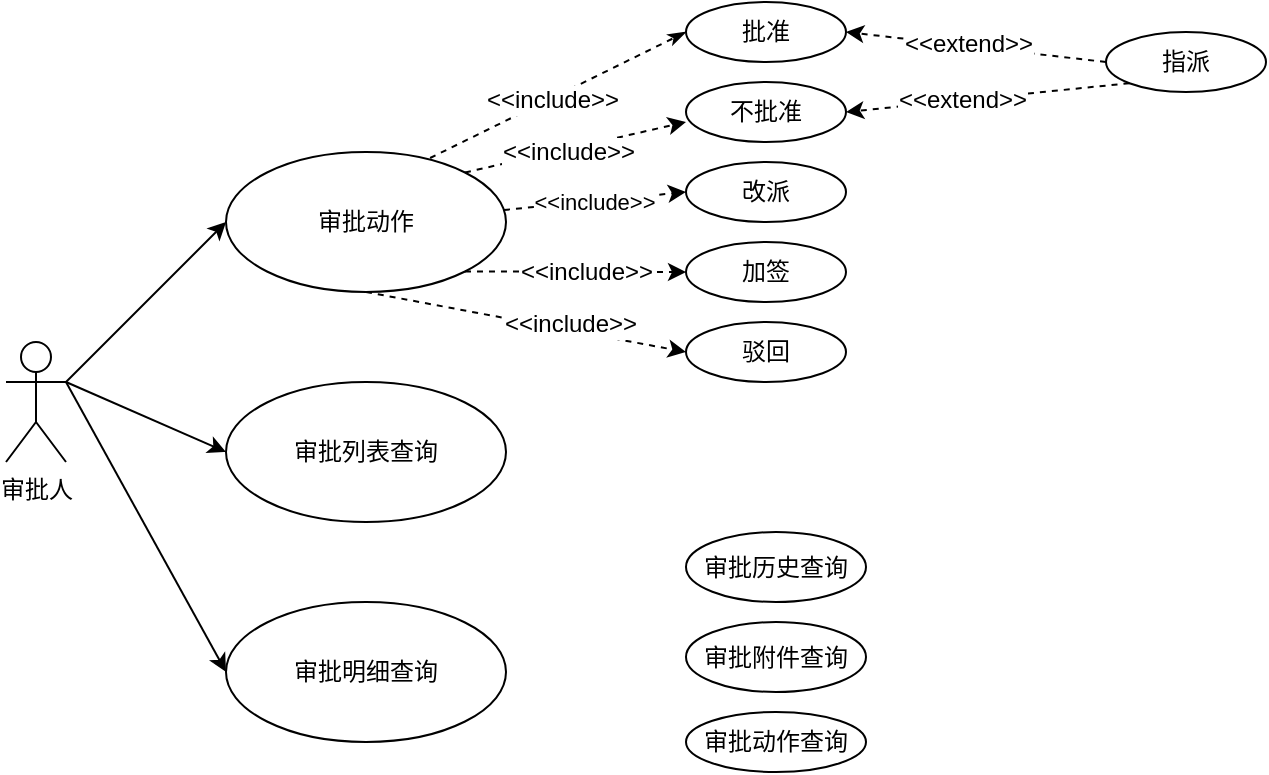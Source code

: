 <mxfile version="10.9.0" type="github"><diagram id="UgguKXTJ0CuWXtZt0lWa" name="第 1 页"><mxGraphModel dx="871" dy="521" grid="1" gridSize="10" guides="1" tooltips="1" connect="1" arrows="1" fold="1" page="1" pageScale="1" pageWidth="827" pageHeight="1169" math="0" shadow="0"><root><mxCell id="0"/><mxCell id="1" parent="0"/><mxCell id="1ihIOpJyxMMIVVrJ6Hi1-26" value="审批人" style="shape=umlActor;verticalLabelPosition=bottom;labelBackgroundColor=#ffffff;verticalAlign=top;html=1;" vertex="1" parent="1"><mxGeometry x="50" y="200" width="30" height="60" as="geometry"/></mxCell><mxCell id="1ihIOpJyxMMIVVrJ6Hi1-27" value="审批动作&lt;br&gt;" style="ellipse;whiteSpace=wrap;html=1;" vertex="1" parent="1"><mxGeometry x="160" y="105" width="140" height="70" as="geometry"/></mxCell><mxCell id="1ihIOpJyxMMIVVrJ6Hi1-32" value="批准&lt;br&gt;" style="ellipse;whiteSpace=wrap;html=1;" vertex="1" parent="1"><mxGeometry x="390" y="30" width="80" height="30" as="geometry"/></mxCell><mxCell id="1ihIOpJyxMMIVVrJ6Hi1-36" value="不批准&lt;br&gt;" style="ellipse;whiteSpace=wrap;html=1;" vertex="1" parent="1"><mxGeometry x="390" y="70" width="80" height="30" as="geometry"/></mxCell><mxCell id="1ihIOpJyxMMIVVrJ6Hi1-37" value="改派&lt;br&gt;" style="ellipse;whiteSpace=wrap;html=1;" vertex="1" parent="1"><mxGeometry x="390" y="110" width="80" height="30" as="geometry"/></mxCell><mxCell id="1ihIOpJyxMMIVVrJ6Hi1-38" value="加签&lt;br&gt;" style="ellipse;whiteSpace=wrap;html=1;" vertex="1" parent="1"><mxGeometry x="390" y="150" width="80" height="30" as="geometry"/></mxCell><mxCell id="1ihIOpJyxMMIVVrJ6Hi1-39" value="驳回&lt;br&gt;" style="ellipse;whiteSpace=wrap;html=1;" vertex="1" parent="1"><mxGeometry x="390" y="190" width="80" height="30" as="geometry"/></mxCell><mxCell id="1ihIOpJyxMMIVVrJ6Hi1-46" value="" style="endArrow=classic;html=1;strokeColor=#000000;entryX=0;entryY=0.5;entryDx=0;entryDy=0;" edge="1" parent="1" target="1ihIOpJyxMMIVVrJ6Hi1-27"><mxGeometry width="50" height="50" relative="1" as="geometry"><mxPoint x="80" y="220" as="sourcePoint"/><mxPoint x="180" y="110" as="targetPoint"/></mxGeometry></mxCell><mxCell id="1ihIOpJyxMMIVVrJ6Hi1-48" value="" style="endArrow=classicThin;dashed=1;html=1;strokeColor=#000000;exitX=0.729;exitY=0.043;exitDx=0;exitDy=0;exitPerimeter=0;entryX=0;entryY=0.5;entryDx=0;entryDy=0;endFill=1;" edge="1" parent="1" source="1ihIOpJyxMMIVVrJ6Hi1-27" target="1ihIOpJyxMMIVVrJ6Hi1-32"><mxGeometry width="50" height="50" relative="1" as="geometry"><mxPoint x="320" y="95" as="sourcePoint"/><mxPoint x="370" y="45" as="targetPoint"/></mxGeometry></mxCell><mxCell id="1ihIOpJyxMMIVVrJ6Hi1-49" value="&amp;lt;&amp;lt;include&amp;gt;&amp;gt;" style="text;html=1;resizable=0;points=[];align=center;verticalAlign=middle;labelBackgroundColor=#ffffff;" vertex="1" connectable="0" parent="1ihIOpJyxMMIVVrJ6Hi1-48"><mxGeometry x="-0.054" y="-1" relative="1" as="geometry"><mxPoint as="offset"/></mxGeometry></mxCell><mxCell id="1ihIOpJyxMMIVVrJ6Hi1-53" value="" style="endArrow=classic;dashed=1;html=1;strokeColor=#000000;exitX=1;exitY=0;exitDx=0;exitDy=0;endFill=1;" edge="1" parent="1" source="1ihIOpJyxMMIVVrJ6Hi1-27"><mxGeometry width="50" height="50" relative="1" as="geometry"><mxPoint x="340" y="140" as="sourcePoint"/><mxPoint x="390" y="90" as="targetPoint"/></mxGeometry></mxCell><mxCell id="1ihIOpJyxMMIVVrJ6Hi1-54" value="&amp;lt;&amp;lt;include&amp;gt;&amp;gt;" style="text;html=1;resizable=0;points=[];align=center;verticalAlign=middle;labelBackgroundColor=#ffffff;" vertex="1" connectable="0" parent="1ihIOpJyxMMIVVrJ6Hi1-53"><mxGeometry x="-0.073" y="-1" relative="1" as="geometry"><mxPoint as="offset"/></mxGeometry></mxCell><mxCell id="1ihIOpJyxMMIVVrJ6Hi1-55" value="&lt;span&gt;&amp;lt;&amp;lt;include&amp;gt;&amp;gt;&lt;/span&gt;" style="endArrow=classic;dashed=1;html=1;strokeColor=#000000;exitX=0.993;exitY=0.414;exitDx=0;exitDy=0;exitPerimeter=0;entryX=0;entryY=0.5;entryDx=0;entryDy=0;entryPerimeter=0;endFill=1;" edge="1" parent="1" source="1ihIOpJyxMMIVVrJ6Hi1-27" target="1ihIOpJyxMMIVVrJ6Hi1-37"><mxGeometry width="50" height="50" relative="1" as="geometry"><mxPoint x="320" y="165" as="sourcePoint"/><mxPoint x="370" y="115" as="targetPoint"/></mxGeometry></mxCell><mxCell id="1ihIOpJyxMMIVVrJ6Hi1-57" value="" style="endArrow=classic;dashed=1;html=1;strokeColor=#000000;exitX=1;exitY=1;exitDx=0;exitDy=0;entryX=0;entryY=0.5;entryDx=0;entryDy=0;endFill=1;" edge="1" parent="1" source="1ihIOpJyxMMIVVrJ6Hi1-27" target="1ihIOpJyxMMIVVrJ6Hi1-38"><mxGeometry width="50" height="50" relative="1" as="geometry"><mxPoint x="320" y="200" as="sourcePoint"/><mxPoint x="370" y="150" as="targetPoint"/></mxGeometry></mxCell><mxCell id="1ihIOpJyxMMIVVrJ6Hi1-58" value="&amp;lt;&amp;lt;include&amp;gt;&amp;gt;" style="text;html=1;resizable=0;points=[];align=center;verticalAlign=middle;labelBackgroundColor=#ffffff;" vertex="1" connectable="0" parent="1ihIOpJyxMMIVVrJ6Hi1-57"><mxGeometry x="0.369" y="4" relative="1" as="geometry"><mxPoint x="-15" y="4" as="offset"/></mxGeometry></mxCell><mxCell id="1ihIOpJyxMMIVVrJ6Hi1-60" value="" style="endArrow=classic;dashed=1;html=1;strokeColor=#000000;exitX=0.5;exitY=1;exitDx=0;exitDy=0;entryX=0;entryY=0.5;entryDx=0;entryDy=0;endFill=1;" edge="1" parent="1" source="1ihIOpJyxMMIVVrJ6Hi1-27" target="1ihIOpJyxMMIVVrJ6Hi1-39"><mxGeometry width="50" height="50" relative="1" as="geometry"><mxPoint x="300" y="240" as="sourcePoint"/><mxPoint x="350" y="190" as="targetPoint"/></mxGeometry></mxCell><mxCell id="1ihIOpJyxMMIVVrJ6Hi1-61" value="&amp;lt;&amp;lt;include&amp;gt;&amp;gt;" style="text;html=1;resizable=0;points=[];align=center;verticalAlign=middle;labelBackgroundColor=#ffffff;" vertex="1" connectable="0" parent="1ihIOpJyxMMIVVrJ6Hi1-60"><mxGeometry x="0.268" y="3" relative="1" as="geometry"><mxPoint as="offset"/></mxGeometry></mxCell><mxCell id="1ihIOpJyxMMIVVrJ6Hi1-62" value="指派&lt;br&gt;" style="ellipse;whiteSpace=wrap;html=1;" vertex="1" parent="1"><mxGeometry x="600" y="45" width="80" height="30" as="geometry"/></mxCell><mxCell id="1ihIOpJyxMMIVVrJ6Hi1-65" value="" style="endArrow=classic;dashed=1;html=1;strokeColor=#000000;entryX=1;entryY=0.5;entryDx=0;entryDy=0;exitX=0;exitY=0.5;exitDx=0;exitDy=0;endFill=1;" edge="1" parent="1" source="1ihIOpJyxMMIVVrJ6Hi1-62" target="1ihIOpJyxMMIVVrJ6Hi1-32"><mxGeometry width="50" height="50" relative="1" as="geometry"><mxPoint x="510" y="100" as="sourcePoint"/><mxPoint x="560" y="50" as="targetPoint"/></mxGeometry></mxCell><mxCell id="1ihIOpJyxMMIVVrJ6Hi1-66" value="&amp;lt;&amp;lt;extend&amp;gt;&amp;gt;" style="text;html=1;resizable=0;points=[];align=center;verticalAlign=middle;labelBackgroundColor=#ffffff;" vertex="1" connectable="0" parent="1ihIOpJyxMMIVVrJ6Hi1-65"><mxGeometry x="0.063" y="-1" relative="1" as="geometry"><mxPoint as="offset"/></mxGeometry></mxCell><mxCell id="1ihIOpJyxMMIVVrJ6Hi1-67" value="" style="endArrow=classic;dashed=1;html=1;strokeColor=#000000;entryX=1;entryY=0.5;entryDx=0;entryDy=0;exitX=0;exitY=1;exitDx=0;exitDy=0;endFill=1;" edge="1" parent="1" source="1ihIOpJyxMMIVVrJ6Hi1-62" target="1ihIOpJyxMMIVVrJ6Hi1-36"><mxGeometry width="50" height="50" relative="1" as="geometry"><mxPoint x="570" y="200" as="sourcePoint"/><mxPoint x="620" y="150" as="targetPoint"/></mxGeometry></mxCell><mxCell id="1ihIOpJyxMMIVVrJ6Hi1-68" value="&amp;lt;&amp;lt;extend&amp;gt;&amp;gt;" style="text;html=1;resizable=0;points=[];align=center;verticalAlign=middle;labelBackgroundColor=#ffffff;" vertex="1" connectable="0" parent="1ihIOpJyxMMIVVrJ6Hi1-67"><mxGeometry x="0.183" relative="1" as="geometry"><mxPoint as="offset"/></mxGeometry></mxCell><mxCell id="1ihIOpJyxMMIVVrJ6Hi1-69" value="审批列表查询" style="ellipse;whiteSpace=wrap;html=1;" vertex="1" parent="1"><mxGeometry x="160" y="220" width="140" height="70" as="geometry"/></mxCell><mxCell id="1ihIOpJyxMMIVVrJ6Hi1-70" value="审批明细查询" style="ellipse;whiteSpace=wrap;html=1;" vertex="1" parent="1"><mxGeometry x="160" y="330" width="140" height="70" as="geometry"/></mxCell><mxCell id="1ihIOpJyxMMIVVrJ6Hi1-71" value="审批历史查询" style="ellipse;whiteSpace=wrap;html=1;" vertex="1" parent="1"><mxGeometry x="390" y="295" width="90" height="35" as="geometry"/></mxCell><mxCell id="1ihIOpJyxMMIVVrJ6Hi1-72" value="审批附件查询" style="ellipse;whiteSpace=wrap;html=1;" vertex="1" parent="1"><mxGeometry x="390" y="340" width="90" height="35" as="geometry"/></mxCell><mxCell id="1ihIOpJyxMMIVVrJ6Hi1-73" value="审批动作查询" style="ellipse;whiteSpace=wrap;html=1;" vertex="1" parent="1"><mxGeometry x="390" y="385" width="90" height="30" as="geometry"/></mxCell><mxCell id="1ihIOpJyxMMIVVrJ6Hi1-74" value="" style="endArrow=classic;html=1;strokeColor=#000000;entryX=0;entryY=0.5;entryDx=0;entryDy=0;exitX=1;exitY=0.333;exitDx=0;exitDy=0;exitPerimeter=0;" edge="1" parent="1" source="1ihIOpJyxMMIVVrJ6Hi1-26" target="1ihIOpJyxMMIVVrJ6Hi1-69"><mxGeometry width="50" height="50" relative="1" as="geometry"><mxPoint x="100" y="280" as="sourcePoint"/><mxPoint x="150" y="230" as="targetPoint"/></mxGeometry></mxCell><mxCell id="1ihIOpJyxMMIVVrJ6Hi1-75" value="" style="endArrow=classic;html=1;strokeColor=#000000;entryX=0;entryY=0.5;entryDx=0;entryDy=0;exitX=1;exitY=0.333;exitDx=0;exitDy=0;exitPerimeter=0;" edge="1" parent="1" source="1ihIOpJyxMMIVVrJ6Hi1-26" target="1ihIOpJyxMMIVVrJ6Hi1-70"><mxGeometry width="50" height="50" relative="1" as="geometry"><mxPoint x="70" y="260" as="sourcePoint"/><mxPoint x="140" y="310" as="targetPoint"/></mxGeometry></mxCell></root></mxGraphModel></diagram></mxfile>